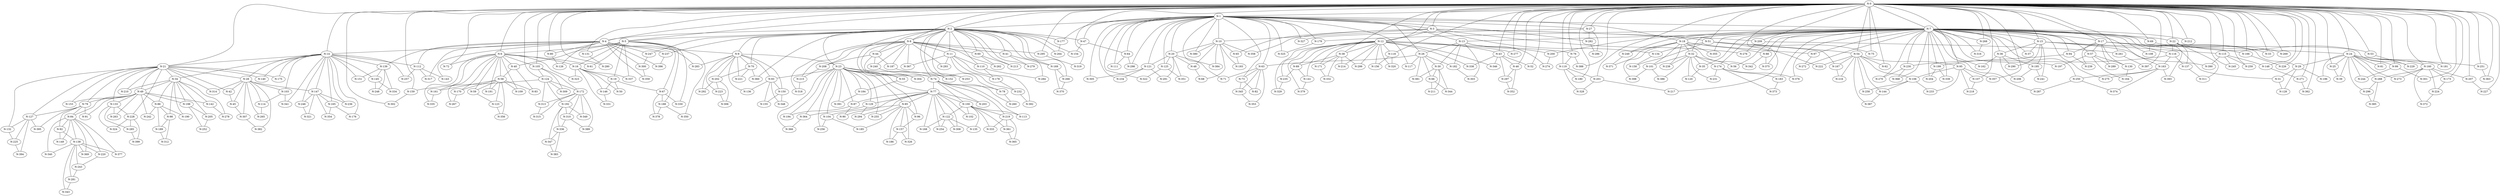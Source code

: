 graph G {
    "N-0";
    "N-1";
    "N-2";
    "N-3";
    "N-4";
    "N-5";
    "N-6";
    "N-7";
    "N-8";
    "N-9";
    "N-10";
    "N-11";
    "N-12";
    "N-13";
    "N-14";
    "N-15";
    "N-16";
    "N-17";
    "N-18";
    "N-19";
    "N-20";
    "N-21";
    "N-22";
    "N-23";
    "N-24";
    "N-25";
    "N-26";
    "N-27";
    "N-28";
    "N-29";
    "N-30";
    "N-31";
    "N-32";
    "N-33";
    "N-34";
    "N-35";
    "N-36";
    "N-37";
    "N-38";
    "N-39";
    "N-40";
    "N-41";
    "N-42";
    "N-43";
    "N-44";
    "N-45";
    "N-46";
    "N-47";
    "N-48";
    "N-49";
    "N-50";
    "N-51";
    "N-52";
    "N-53";
    "N-54";
    "N-55";
    "N-56";
    "N-57";
    "N-58";
    "N-59";
    "N-60";
    "N-61";
    "N-62";
    "N-63";
    "N-64";
    "N-65";
    "N-66";
    "N-67";
    "N-68";
    "N-69";
    "N-70";
    "N-71";
    "N-72";
    "N-73";
    "N-74";
    "N-75";
    "N-76";
    "N-77";
    "N-78";
    "N-79";
    "N-80";
    "N-81";
    "N-82";
    "N-83";
    "N-84";
    "N-85";
    "N-86";
    "N-87";
    "N-88";
    "N-89";
    "N-90";
    "N-91";
    "N-92";
    "N-93";
    "N-94";
    "N-95";
    "N-96";
    "N-97";
    "N-98";
    "N-99";
    "N-100";
    "N-101";
    "N-102";
    "N-103";
    "N-104";
    "N-105";
    "N-106";
    "N-107";
    "N-108";
    "N-109";
    "N-110";
    "N-111";
    "N-112";
    "N-113";
    "N-114";
    "N-115";
    "N-116";
    "N-117";
    "N-118";
    "N-119";
    "N-120";
    "N-121";
    "N-122";
    "N-123";
    "N-124";
    "N-125";
    "N-126";
    "N-127";
    "N-128";
    "N-129";
    "N-130";
    "N-131";
    "N-132";
    "N-133";
    "N-134";
    "N-135";
    "N-136";
    "N-137";
    "N-138";
    "N-139";
    "N-140";
    "N-141";
    "N-142";
    "N-143";
    "N-144";
    "N-145";
    "N-146";
    "N-147";
    "N-148";
    "N-149";
    "N-150";
    "N-151";
    "N-152";
    "N-153";
    "N-154";
    "N-155";
    "N-156";
    "N-157";
    "N-158";
    "N-159";
    "N-160";
    "N-161";
    "N-162";
    "N-163";
    "N-164";
    "N-165";
    "N-166";
    "N-167";
    "N-168";
    "N-169";
    "N-170";
    "N-171";
    "N-172";
    "N-173";
    "N-174";
    "N-175";
    "N-176";
    "N-177";
    "N-178";
    "N-179";
    "N-180";
    "N-181";
    "N-182";
    "N-183";
    "N-184";
    "N-185";
    "N-186";
    "N-187";
    "N-188";
    "N-189";
    "N-190";
    "N-191";
    "N-192";
    "N-193";
    "N-194";
    "N-195";
    "N-196";
    "N-197";
    "N-198";
    "N-199";
    "N-200";
    "N-201";
    "N-202";
    "N-203";
    "N-204";
    "N-205";
    "N-206";
    "N-207";
    "N-208";
    "N-209";
    "N-210";
    "N-211";
    "N-212";
    "N-213";
    "N-214";
    "N-215";
    "N-216";
    "N-217";
    "N-218";
    "N-219";
    "N-220";
    "N-221";
    "N-222";
    "N-223";
    "N-224";
    "N-225";
    "N-226";
    "N-227";
    "N-228";
    "N-229";
    "N-230";
    "N-231";
    "N-232";
    "N-233";
    "N-234";
    "N-235";
    "N-236";
    "N-237";
    "N-238";
    "N-239";
    "N-240";
    "N-241";
    "N-242";
    "N-243";
    "N-244";
    "N-245";
    "N-246";
    "N-247";
    "N-248";
    "N-249";
    "N-250";
    "N-251";
    "N-252";
    "N-253";
    "N-254";
    "N-255";
    "N-256";
    "N-257";
    "N-258";
    "N-259";
    "N-260";
    "N-261";
    "N-262";
    "N-263";
    "N-264";
    "N-265";
    "N-266";
    "N-267";
    "N-268";
    "N-269";
    "N-270";
    "N-271";
    "N-272";
    "N-273";
    "N-274";
    "N-275";
    "N-276";
    "N-277";
    "N-278";
    "N-279";
    "N-280";
    "N-281";
    "N-282";
    "N-283";
    "N-284";
    "N-285";
    "N-286";
    "N-287";
    "N-288";
    "N-289";
    "N-290";
    "N-291";
    "N-292";
    "N-293";
    "N-294";
    "N-295";
    "N-296";
    "N-297";
    "N-298";
    "N-299";
    "N-300";
    "N-301";
    "N-302";
    "N-303";
    "N-304";
    "N-305";
    "N-306";
    "N-307";
    "N-308";
    "N-309";
    "N-310";
    "N-311";
    "N-312";
    "N-313";
    "N-314";
    "N-315";
    "N-316";
    "N-317";
    "N-318";
    "N-319";
    "N-320";
    "N-321";
    "N-322";
    "N-323";
    "N-324";
    "N-325";
    "N-326";
    "N-327";
    "N-328";
    "N-329";
    "N-330";
    "N-331";
    "N-332";
    "N-333";
    "N-334";
    "N-335";
    "N-336";
    "N-337";
    "N-338";
    "N-339";
    "N-340";
    "N-341";
    "N-342";
    "N-343";
    "N-344";
    "N-345";
    "N-346";
    "N-347";
    "N-348";
    "N-349";
    "N-350";
    "N-351";
    "N-352";
    "N-353";
    "N-354";
    "N-355";
    "N-356";
    "N-357";
    "N-358";
    "N-359";
    "N-360";
    "N-361";
    "N-362";
    "N-363";
    "N-364";
    "N-365";
    "N-366";
    "N-367";
    "N-368";
    "N-369";
    "N-370";
    "N-371";
    "N-372";
    "N-373";
    "N-374";
    "N-375";
    "N-376";
    "N-377";
    "N-378";
    "N-379";
    "N-380";
    "N-381";
    "N-382";
    "N-383";
    "N-384";
    "N-385";
    "N-386";
    "N-387";
    "N-388";
    "N-389";
    "N-390";
    "N-391";
    "N-392";
    "N-393";
    "N-394";
    "N-395";
    "N-396";
    "N-397";
    "N-398";
    "N-399";
    "N-0" -- "N-1";
    "N-0" -- "N-2";
    "N-0" -- "N-3";
    "N-0" -- "N-4";
    "N-0" -- "N-5";
    "N-0" -- "N-6";
    "N-0" -- "N-7";
    "N-0" -- "N-8";
    "N-0" -- "N-12";
    "N-0" -- "N-14";
    "N-0" -- "N-15";
    "N-0" -- "N-17";
    "N-0" -- "N-21";
    "N-0" -- "N-22";
    "N-0" -- "N-24";
    "N-0" -- "N-25";
    "N-0" -- "N-27";
    "N-0" -- "N-33";
    "N-0" -- "N-38";
    "N-0" -- "N-43";
    "N-0" -- "N-46";
    "N-0" -- "N-51";
    "N-0" -- "N-52";
    "N-0" -- "N-53";
    "N-0" -- "N-54";
    "N-0" -- "N-62";
    "N-0" -- "N-69";
    "N-0" -- "N-72";
    "N-0" -- "N-75";
    "N-0" -- "N-76";
    "N-0" -- "N-80";
    "N-0" -- "N-81";
    "N-0" -- "N-95";
    "N-0" -- "N-99";
    "N-0" -- "N-105";
    "N-0" -- "N-107";
    "N-0" -- "N-115";
    "N-0" -- "N-118";
    "N-0" -- "N-119";
    "N-0" -- "N-124";
    "N-0" -- "N-131";
    "N-0" -- "N-148";
    "N-0" -- "N-159";
    "N-0" -- "N-160";
    "N-0" -- "N-166";
    "N-0" -- "N-173";
    "N-0" -- "N-180";
    "N-0" -- "N-181";
    "N-0" -- "N-201";
    "N-0" -- "N-207";
    "N-0" -- "N-209";
    "N-0" -- "N-212";
    "N-0" -- "N-217";
    "N-0" -- "N-226";
    "N-0" -- "N-227";
    "N-0" -- "N-245";
    "N-0" -- "N-251";
    "N-0" -- "N-259";
    "N-0" -- "N-261";
    "N-0" -- "N-268";
    "N-0" -- "N-269";
    "N-0" -- "N-271";
    "N-0" -- "N-277";
    "N-0" -- "N-280";
    "N-0" -- "N-295";
    "N-0" -- "N-301";
    "N-0" -- "N-302";
    "N-0" -- "N-319";
    "N-0" -- "N-357";
    "N-0" -- "N-362";
    "N-0" -- "N-363";
    "N-0" -- "N-388";
    "N-0" -- "N-397";
    "N-1" -- "N-2";
    "N-1" -- "N-3";
    "N-1" -- "N-7";
    "N-1" -- "N-10";
    "N-1" -- "N-13";
    "N-1" -- "N-18";
    "N-1" -- "N-20";
    "N-1" -- "N-26";
    "N-1" -- "N-27";
    "N-1" -- "N-47";
    "N-1" -- "N-63";
    "N-1" -- "N-64";
    "N-1" -- "N-71";
    "N-1" -- "N-73";
    "N-1" -- "N-111";
    "N-1" -- "N-117";
    "N-1" -- "N-121";
    "N-1" -- "N-125";
    "N-1" -- "N-177";
    "N-1" -- "N-179";
    "N-1" -- "N-234";
    "N-1" -- "N-282";
    "N-1" -- "N-298";
    "N-1" -- "N-305";
    "N-1" -- "N-322";
    "N-1" -- "N-325";
    "N-1" -- "N-327";
    "N-1" -- "N-380";
    "N-2" -- "N-4";
    "N-2" -- "N-5";
    "N-2" -- "N-8";
    "N-2" -- "N-9";
    "N-2" -- "N-11";
    "N-2" -- "N-23";
    "N-2" -- "N-41";
    "N-2" -- "N-44";
    "N-2" -- "N-47";
    "N-2" -- "N-55";
    "N-2" -- "N-60";
    "N-2" -- "N-70";
    "N-2" -- "N-74";
    "N-2" -- "N-78";
    "N-2" -- "N-110";
    "N-2" -- "N-152";
    "N-2" -- "N-154";
    "N-2" -- "N-169";
    "N-2" -- "N-177";
    "N-2" -- "N-213";
    "N-2" -- "N-237";
    "N-2" -- "N-247";
    "N-2" -- "N-264";
    "N-2" -- "N-266";
    "N-2" -- "N-279";
    "N-2" -- "N-284";
    "N-2" -- "N-360";
    "N-3" -- "N-10";
    "N-3" -- "N-12";
    "N-3" -- "N-51";
    "N-3" -- "N-65";
    "N-3" -- "N-134";
    "N-3" -- "N-209";
    "N-3" -- "N-276";
    "N-3" -- "N-358";
    "N-4" -- "N-9";
    "N-4" -- "N-14";
    "N-4" -- "N-80";
    "N-4" -- "N-112";
    "N-4" -- "N-126";
    "N-4" -- "N-139";
    "N-4" -- "N-143";
    "N-4" -- "N-237";
    "N-4" -- "N-247";
    "N-4" -- "N-283";
    "N-4" -- "N-300";
    "N-4" -- "N-317";
    "N-4" -- "N-359";
    "N-4" -- "N-396";
    "N-5" -- "N-6";
    "N-5" -- "N-16";
    "N-5" -- "N-19";
    "N-5" -- "N-40";
    "N-5" -- "N-61";
    "N-5" -- "N-67";
    "N-5" -- "N-131";
    "N-5" -- "N-188";
    "N-5" -- "N-330";
    "N-5" -- "N-337";
    "N-5" -- "N-350";
    "N-6" -- "N-16";
    "N-6" -- "N-40";
    "N-6" -- "N-58";
    "N-6" -- "N-59";
    "N-6" -- "N-61";
    "N-6" -- "N-72";
    "N-6" -- "N-105";
    "N-6" -- "N-109";
    "N-6" -- "N-161";
    "N-6" -- "N-170";
    "N-6" -- "N-191";
    "N-6" -- "N-267";
    "N-6" -- "N-323";
    "N-6" -- "N-335";
    "N-7" -- "N-13";
    "N-7" -- "N-15";
    "N-7" -- "N-17";
    "N-7" -- "N-18";
    "N-7" -- "N-22";
    "N-7" -- "N-32";
    "N-7" -- "N-35";
    "N-7" -- "N-36";
    "N-7" -- "N-37";
    "N-7" -- "N-56";
    "N-7" -- "N-57";
    "N-7" -- "N-69";
    "N-7" -- "N-88";
    "N-7" -- "N-94";
    "N-7" -- "N-97";
    "N-7" -- "N-108";
    "N-7" -- "N-116";
    "N-7" -- "N-162";
    "N-7" -- "N-163";
    "N-7" -- "N-174";
    "N-7" -- "N-179";
    "N-7" -- "N-183";
    "N-7" -- "N-197";
    "N-7" -- "N-199";
    "N-7" -- "N-200";
    "N-7" -- "N-204";
    "N-7" -- "N-212";
    "N-7" -- "N-230";
    "N-7" -- "N-249";
    "N-7" -- "N-250";
    "N-7" -- "N-268";
    "N-7" -- "N-270";
    "N-7" -- "N-272";
    "N-7" -- "N-275";
    "N-7" -- "N-287";
    "N-7" -- "N-316";
    "N-7" -- "N-339";
    "N-7" -- "N-355";
    "N-7" -- "N-368";
    "N-7" -- "N-375";
    "N-7" -- "N-376";
    "N-7" -- "N-393";
    "N-8" -- "N-11";
    "N-8" -- "N-41";
    "N-8" -- "N-44";
    "N-8" -- "N-60";
    "N-8" -- "N-187";
    "N-8" -- "N-208";
    "N-8" -- "N-215";
    "N-8" -- "N-240";
    "N-8" -- "N-262";
    "N-8" -- "N-293";
    "N-8" -- "N-295";
    "N-8" -- "N-304";
    "N-8" -- "N-318";
    "N-8" -- "N-367";
    "N-9" -- "N-23";
    "N-9" -- "N-70";
    "N-9" -- "N-93";
    "N-9" -- "N-136";
    "N-9" -- "N-150";
    "N-9" -- "N-202";
    "N-9" -- "N-221";
    "N-9" -- "N-223";
    "N-9" -- "N-283";
    "N-9" -- "N-292";
    "N-10" -- "N-20";
    "N-10" -- "N-48";
    "N-10" -- "N-65";
    "N-10" -- "N-68";
    "N-10" -- "N-193";
    "N-10" -- "N-358";
    "N-10" -- "N-380";
    "N-10" -- "N-384";
    "N-11" -- "N-110";
    "N-11" -- "N-178";
    "N-11" -- "N-232";
    "N-11" -- "N-293";
    "N-11" -- "N-367";
    "N-11" -- "N-392";
    "N-12" -- "N-38";
    "N-12" -- "N-43";
    "N-12" -- "N-76";
    "N-12" -- "N-89";
    "N-12" -- "N-118";
    "N-12" -- "N-141";
    "N-12" -- "N-156";
    "N-12" -- "N-171";
    "N-12" -- "N-214";
    "N-12" -- "N-235";
    "N-12" -- "N-277";
    "N-12" -- "N-299";
    "N-12" -- "N-320";
    "N-12" -- "N-329";
    "N-12" -- "N-338";
    "N-12" -- "N-346";
    "N-12" -- "N-379";
    "N-13" -- "N-26";
    "N-13" -- "N-30";
    "N-13" -- "N-182";
    "N-13" -- "N-200";
    "N-13" -- "N-274";
    "N-13" -- "N-303";
    "N-14" -- "N-21";
    "N-14" -- "N-28";
    "N-14" -- "N-34";
    "N-14" -- "N-103";
    "N-14" -- "N-112";
    "N-14" -- "N-139";
    "N-14" -- "N-140";
    "N-14" -- "N-145";
    "N-14" -- "N-147";
    "N-14" -- "N-151";
    "N-14" -- "N-165";
    "N-14" -- "N-175";
    "N-14" -- "N-176";
    "N-14" -- "N-236";
    "N-14" -- "N-246";
    "N-14" -- "N-257";
    "N-14" -- "N-341";
    "N-15" -- "N-36";
    "N-15" -- "N-37";
    "N-15" -- "N-115";
    "N-15" -- "N-166";
    "N-15" -- "N-195";
    "N-15" -- "N-241";
    "N-15" -- "N-290";
    "N-15" -- "N-390";
    "N-16" -- "N-19";
    "N-16" -- "N-50";
    "N-16" -- "N-146";
    "N-16" -- "N-323";
    "N-16" -- "N-331";
    "N-16" -- "N-337";
    "N-17" -- "N-24";
    "N-17" -- "N-29";
    "N-17" -- "N-31";
    "N-17" -- "N-33";
    "N-17" -- "N-57";
    "N-17" -- "N-94";
    "N-17" -- "N-130";
    "N-17" -- "N-239";
    "N-17" -- "N-289";
    "N-18" -- "N-32";
    "N-18" -- "N-88";
    "N-18" -- "N-97";
    "N-18" -- "N-101";
    "N-18" -- "N-238";
    "N-18" -- "N-249";
    "N-18" -- "N-342";
    "N-18" -- "N-355";
    "N-18" -- "N-371";
    "N-18" -- "N-398";
    "N-19" -- "N-50";
    "N-19" -- "N-67";
    "N-19" -- "N-146";
    "N-20" -- "N-48";
    "N-20" -- "N-121";
    "N-20" -- "N-125";
    "N-20" -- "N-291";
    "N-20" -- "N-351";
    "N-20" -- "N-384";
    "N-21" -- "N-28";
    "N-21" -- "N-34";
    "N-21" -- "N-42";
    "N-21" -- "N-49";
    "N-21" -- "N-79";
    "N-21" -- "N-127";
    "N-21" -- "N-132";
    "N-21" -- "N-133";
    "N-21" -- "N-140";
    "N-21" -- "N-153";
    "N-21" -- "N-175";
    "N-21" -- "N-210";
    "N-21" -- "N-228";
    "N-21" -- "N-314";
    "N-22" -- "N-53";
    "N-22" -- "N-116";
    "N-22" -- "N-137";
    "N-22" -- "N-229";
    "N-22" -- "N-311";
    "N-23" -- "N-55";
    "N-23" -- "N-74";
    "N-23" -- "N-77";
    "N-23" -- "N-85";
    "N-23" -- "N-87";
    "N-23" -- "N-93";
    "N-23" -- "N-96";
    "N-23" -- "N-104";
    "N-23" -- "N-129";
    "N-23" -- "N-152";
    "N-23" -- "N-184";
    "N-23" -- "N-194";
    "N-23" -- "N-255";
    "N-23" -- "N-256";
    "N-23" -- "N-364";
    "N-23" -- "N-366";
    "N-23" -- "N-391";
    "N-24" -- "N-25";
    "N-24" -- "N-29";
    "N-24" -- "N-39";
    "N-24" -- "N-81";
    "N-24" -- "N-99";
    "N-24" -- "N-160";
    "N-24" -- "N-181";
    "N-24" -- "N-196";
    "N-24" -- "N-244";
    "N-24" -- "N-251";
    "N-24" -- "N-273";
    "N-24" -- "N-288";
    "N-24" -- "N-296";
    "N-25" -- "N-39";
    "N-26" -- "N-30";
    "N-26" -- "N-63";
    "N-26" -- "N-66";
    "N-26" -- "N-117";
    "N-26" -- "N-182";
    "N-26" -- "N-381";
    "N-27" -- "N-282";
    "N-27" -- "N-286";
    "N-27" -- "N-327";
    "N-28" -- "N-42";
    "N-28" -- "N-45";
    "N-28" -- "N-103";
    "N-28" -- "N-114";
    "N-28" -- "N-147";
    "N-28" -- "N-265";
    "N-28" -- "N-307";
    "N-28" -- "N-314";
    "N-28" -- "N-382";
    "N-29" -- "N-31";
    "N-29" -- "N-128";
    "N-29" -- "N-196";
    "N-30" -- "N-66";
    "N-30" -- "N-211";
    "N-30" -- "N-344";
    "N-30" -- "N-381";
    "N-31" -- "N-128";
    "N-32" -- "N-35";
    "N-32" -- "N-56";
    "N-32" -- "N-101";
    "N-32" -- "N-120";
    "N-32" -- "N-174";
    "N-32" -- "N-231";
    "N-32" -- "N-238";
    "N-32" -- "N-386";
    "N-34" -- "N-49";
    "N-34" -- "N-86";
    "N-34" -- "N-98";
    "N-34" -- "N-142";
    "N-34" -- "N-190";
    "N-34" -- "N-198";
    "N-34" -- "N-205";
    "N-34" -- "N-210";
    "N-34" -- "N-278";
    "N-35" -- "N-120";
    "N-36" -- "N-162";
    "N-36" -- "N-195";
    "N-36" -- "N-206";
    "N-36" -- "N-290";
    "N-38" -- "N-89";
    "N-38" -- "N-171";
    "N-38" -- "N-214";
    "N-38" -- "N-299";
    "N-38" -- "N-332";
    "N-40" -- "N-58";
    "N-40" -- "N-83";
    "N-41" -- "N-169";
    "N-41" -- "N-279";
    "N-42" -- "N-45";
    "N-43" -- "N-46";
    "N-43" -- "N-52";
    "N-43" -- "N-297";
    "N-43" -- "N-338";
    "N-43" -- "N-346";
    "N-44" -- "N-187";
    "N-44" -- "N-208";
    "N-44" -- "N-240";
    "N-44" -- "N-253";
    "N-45" -- "N-307";
    "N-46" -- "N-297";
    "N-46" -- "N-352";
    "N-47" -- "N-64";
    "N-47" -- "N-154";
    "N-48" -- "N-68";
    "N-49" -- "N-79";
    "N-49" -- "N-84";
    "N-49" -- "N-86";
    "N-49" -- "N-91";
    "N-49" -- "N-133";
    "N-49" -- "N-142";
    "N-49" -- "N-153";
    "N-49" -- "N-198";
    "N-49" -- "N-242";
    "N-49" -- "N-263";
    "N-51" -- "N-54";
    "N-51" -- "N-75";
    "N-51" -- "N-134";
    "N-51" -- "N-158";
    "N-51" -- "N-167";
    "N-51" -- "N-222";
    "N-53" -- "N-229";
    "N-54" -- "N-62";
    "N-54" -- "N-95";
    "N-54" -- "N-106";
    "N-54" -- "N-144";
    "N-54" -- "N-167";
    "N-54" -- "N-216";
    "N-54" -- "N-222";
    "N-54" -- "N-258";
    "N-54" -- "N-387";
    "N-55" -- "N-184";
    "N-57" -- "N-130";
    "N-57" -- "N-164";
    "N-57" -- "N-197";
    "N-57" -- "N-289";
    "N-58" -- "N-59";
    "N-58" -- "N-83";
    "N-58" -- "N-109";
    "N-58" -- "N-123";
    "N-58" -- "N-161";
    "N-58" -- "N-170";
    "N-58" -- "N-191";
    "N-58" -- "N-356";
    "N-59" -- "N-123";
    "N-60" -- "N-213";
    "N-60" -- "N-262";
    "N-63" -- "N-71";
    "N-63" -- "N-73";
    "N-63" -- "N-82";
    "N-63" -- "N-345";
    "N-63" -- "N-353";
    "N-64" -- "N-111";
    "N-64" -- "N-298";
    "N-65" -- "N-193";
    "N-66" -- "N-211";
    "N-66" -- "N-344";
    "N-67" -- "N-188";
    "N-67" -- "N-330";
    "N-67" -- "N-378";
    "N-69" -- "N-108";
    "N-69" -- "N-269";
    "N-70" -- "N-202";
    "N-70" -- "N-221";
    "N-70" -- "N-360";
    "N-73" -- "N-82";
    "N-73" -- "N-345";
    "N-74" -- "N-77";
    "N-74" -- "N-78";
    "N-74" -- "N-100";
    "N-74" -- "N-113";
    "N-74" -- "N-203";
    "N-74" -- "N-219";
    "N-74" -- "N-260";
    "N-76" -- "N-119";
    "N-76" -- "N-388";
    "N-77" -- "N-85";
    "N-77" -- "N-87";
    "N-77" -- "N-90";
    "N-77" -- "N-100";
    "N-77" -- "N-102";
    "N-77" -- "N-122";
    "N-77" -- "N-129";
    "N-77" -- "N-168";
    "N-77" -- "N-203";
    "N-77" -- "N-254";
    "N-77" -- "N-294";
    "N-77" -- "N-308";
    "N-78" -- "N-260";
    "N-79" -- "N-84";
    "N-79" -- "N-91";
    "N-79" -- "N-92";
    "N-79" -- "N-127";
    "N-79" -- "N-395";
    "N-80" -- "N-126";
    "N-84" -- "N-92";
    "N-84" -- "N-138";
    "N-84" -- "N-149";
    "N-84" -- "N-220";
    "N-84" -- "N-340";
    "N-84" -- "N-369";
    "N-84" -- "N-377";
    "N-85" -- "N-96";
    "N-85" -- "N-104";
    "N-85" -- "N-157";
    "N-85" -- "N-185";
    "N-85" -- "N-186";
    "N-85" -- "N-255";
    "N-85" -- "N-326";
    "N-86" -- "N-98";
    "N-86" -- "N-189";
    "N-86" -- "N-190";
    "N-86" -- "N-242";
    "N-87" -- "N-90";
    "N-87" -- "N-194";
    "N-88" -- "N-342";
    "N-88" -- "N-375";
    "N-89" -- "N-141";
    "N-89" -- "N-235";
    "N-92" -- "N-138";
    "N-92" -- "N-149";
    "N-93" -- "N-136";
    "N-93" -- "N-150";
    "N-93" -- "N-155";
    "N-93" -- "N-348";
    "N-94" -- "N-199";
    "N-94" -- "N-239";
    "N-95" -- "N-106";
    "N-95" -- "N-107";
    "N-95" -- "N-218";
    "N-95" -- "N-233";
    "N-95" -- "N-357";
    "N-96" -- "N-157";
    "N-97" -- "N-272";
    "N-98" -- "N-189";
    "N-98" -- "N-312";
    "N-99" -- "N-244";
    "N-99" -- "N-301";
    "N-100" -- "N-102";
    "N-100" -- "N-113";
    "N-100" -- "N-122";
    "N-100" -- "N-135";
    "N-100" -- "N-219";
    "N-100" -- "N-333";
    "N-100" -- "N-361";
    "N-101" -- "N-386";
    "N-101" -- "N-398";
    "N-103" -- "N-114";
    "N-103" -- "N-341";
    "N-104" -- "N-185";
    "N-104" -- "N-256";
    "N-105" -- "N-124";
    "N-105" -- "N-172";
    "N-105" -- "N-309";
    "N-106" -- "N-144";
    "N-106" -- "N-233";
    "N-106" -- "N-258";
    "N-107" -- "N-218";
    "N-110" -- "N-178";
    "N-110" -- "N-284";
    "N-112" -- "N-143";
    "N-112" -- "N-257";
    "N-112" -- "N-317";
    "N-114" -- "N-265";
    "N-115" -- "N-148";
    "N-115" -- "N-245";
    "N-115" -- "N-259";
    "N-115" -- "N-390";
    "N-116" -- "N-137";
    "N-116" -- "N-163";
    "N-116" -- "N-230";
    "N-118" -- "N-156";
    "N-118" -- "N-320";
    "N-119" -- "N-180";
    "N-119" -- "N-201";
    "N-119" -- "N-328";
    "N-121" -- "N-234";
    "N-121" -- "N-291";
    "N-121" -- "N-305";
    "N-122" -- "N-135";
    "N-122" -- "N-168";
    "N-122" -- "N-254";
    "N-122" -- "N-308";
    "N-123" -- "N-356";
    "N-124" -- "N-159";
    "N-124" -- "N-172";
    "N-124" -- "N-192";
    "N-124" -- "N-309";
    "N-124" -- "N-313";
    "N-125" -- "N-322";
    "N-125" -- "N-351";
    "N-127" -- "N-132";
    "N-127" -- "N-225";
    "N-127" -- "N-394";
    "N-127" -- "N-395";
    "N-129" -- "N-294";
    "N-129" -- "N-364";
    "N-130" -- "N-164";
    "N-131" -- "N-280";
    "N-132" -- "N-225";
    "N-133" -- "N-228";
    "N-133" -- "N-263";
    "N-133" -- "N-285";
    "N-133" -- "N-324";
    "N-134" -- "N-158";
    "N-137" -- "N-311";
    "N-138" -- "N-220";
    "N-138" -- "N-243";
    "N-138" -- "N-281";
    "N-138" -- "N-340";
    "N-138" -- "N-343";
    "N-138" -- "N-369";
    "N-138" -- "N-377";
    "N-139" -- "N-145";
    "N-139" -- "N-151";
    "N-139" -- "N-248";
    "N-139" -- "N-334";
    "N-141" -- "N-379";
    "N-142" -- "N-278";
    "N-144" -- "N-387";
    "N-145" -- "N-248";
    "N-145" -- "N-334";
    "N-146" -- "N-331";
    "N-147" -- "N-165";
    "N-147" -- "N-236";
    "N-147" -- "N-246";
    "N-147" -- "N-321";
    "N-147" -- "N-354";
    "N-148" -- "N-271";
    "N-150" -- "N-155";
    "N-150" -- "N-348";
    "N-157" -- "N-186";
    "N-157" -- "N-326";
    "N-159" -- "N-302";
    "N-160" -- "N-173";
    "N-160" -- "N-207";
    "N-160" -- "N-224";
    "N-160" -- "N-273";
    "N-160" -- "N-288";
    "N-160" -- "N-372";
    "N-161" -- "N-335";
    "N-163" -- "N-250";
    "N-163" -- "N-275";
    "N-163" -- "N-374";
    "N-163" -- "N-393";
    "N-165" -- "N-176";
    "N-165" -- "N-354";
    "N-166" -- "N-226";
    "N-167" -- "N-216";
    "N-169" -- "N-266";
    "N-169" -- "N-370";
    "N-170" -- "N-267";
    "N-171" -- "N-332";
    "N-172" -- "N-192";
    "N-172" -- "N-310";
    "N-172" -- "N-313";
    "N-172" -- "N-315";
    "N-172" -- "N-349";
    "N-172" -- "N-389";
    "N-173" -- "N-224";
    "N-174" -- "N-183";
    "N-174" -- "N-231";
    "N-174" -- "N-373";
    "N-174" -- "N-376";
    "N-177" -- "N-264";
    "N-178" -- "N-232";
    "N-179" -- "N-325";
    "N-182" -- "N-303";
    "N-183" -- "N-373";
    "N-184" -- "N-391";
    "N-187" -- "N-253";
    "N-188" -- "N-350";
    "N-188" -- "N-378";
    "N-189" -- "N-312";
    "N-192" -- "N-310";
    "N-192" -- "N-336";
    "N-192" -- "N-347";
    "N-192" -- "N-349";
    "N-195" -- "N-206";
    "N-195" -- "N-241";
    "N-198" -- "N-205";
    "N-198" -- "N-252";
    "N-199" -- "N-204";
    "N-199" -- "N-339";
    "N-200" -- "N-274";
    "N-201" -- "N-217";
    "N-201" -- "N-328";
    "N-202" -- "N-223";
    "N-202" -- "N-292";
    "N-202" -- "N-306";
    "N-205" -- "N-252";
    "N-207" -- "N-227";
    "N-208" -- "N-215";
    "N-209" -- "N-261";
    "N-209" -- "N-276";
    "N-215" -- "N-318";
    "N-219" -- "N-333";
    "N-219" -- "N-361";
    "N-219" -- "N-365";
    "N-220" -- "N-243";
    "N-223" -- "N-306";
    "N-224" -- "N-372";
    "N-225" -- "N-394";
    "N-228" -- "N-285";
    "N-228" -- "N-324";
    "N-228" -- "N-399";
    "N-230" -- "N-270";
    "N-230" -- "N-368";
    "N-232" -- "N-392";
    "N-235" -- "N-329";
    "N-237" -- "N-396";
    "N-240" -- "N-304";
    "N-243" -- "N-281";
    "N-246" -- "N-321";
    "N-247" -- "N-300";
    "N-249" -- "N-371";
    "N-250" -- "N-287";
    "N-250" -- "N-374";
    "N-251" -- "N-363";
    "N-261" -- "N-397";
    "N-266" -- "N-370";
    "N-268" -- "N-316";
    "N-271" -- "N-362";
    "N-281" -- "N-343";
    "N-282" -- "N-286";
    "N-285" -- "N-399";
    "N-288" -- "N-296";
    "N-288" -- "N-385";
    "N-295" -- "N-319";
    "N-296" -- "N-385";
    "N-297" -- "N-352";
    "N-300" -- "N-359";
    "N-307" -- "N-382";
    "N-310" -- "N-336";
    "N-310" -- "N-389";
    "N-313" -- "N-315";
    "N-336" -- "N-347";
    "N-336" -- "N-383";
    "N-345" -- "N-353";
    "N-347" -- "N-383";
    "N-361" -- "N-365";
    "N-364" -- "N-366";
}
